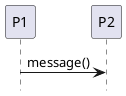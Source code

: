 @startuml
skinparam backgroundcolor transparent
hide footbox

participant P1
participant P2

P1 -> P2: message()


@enduml
